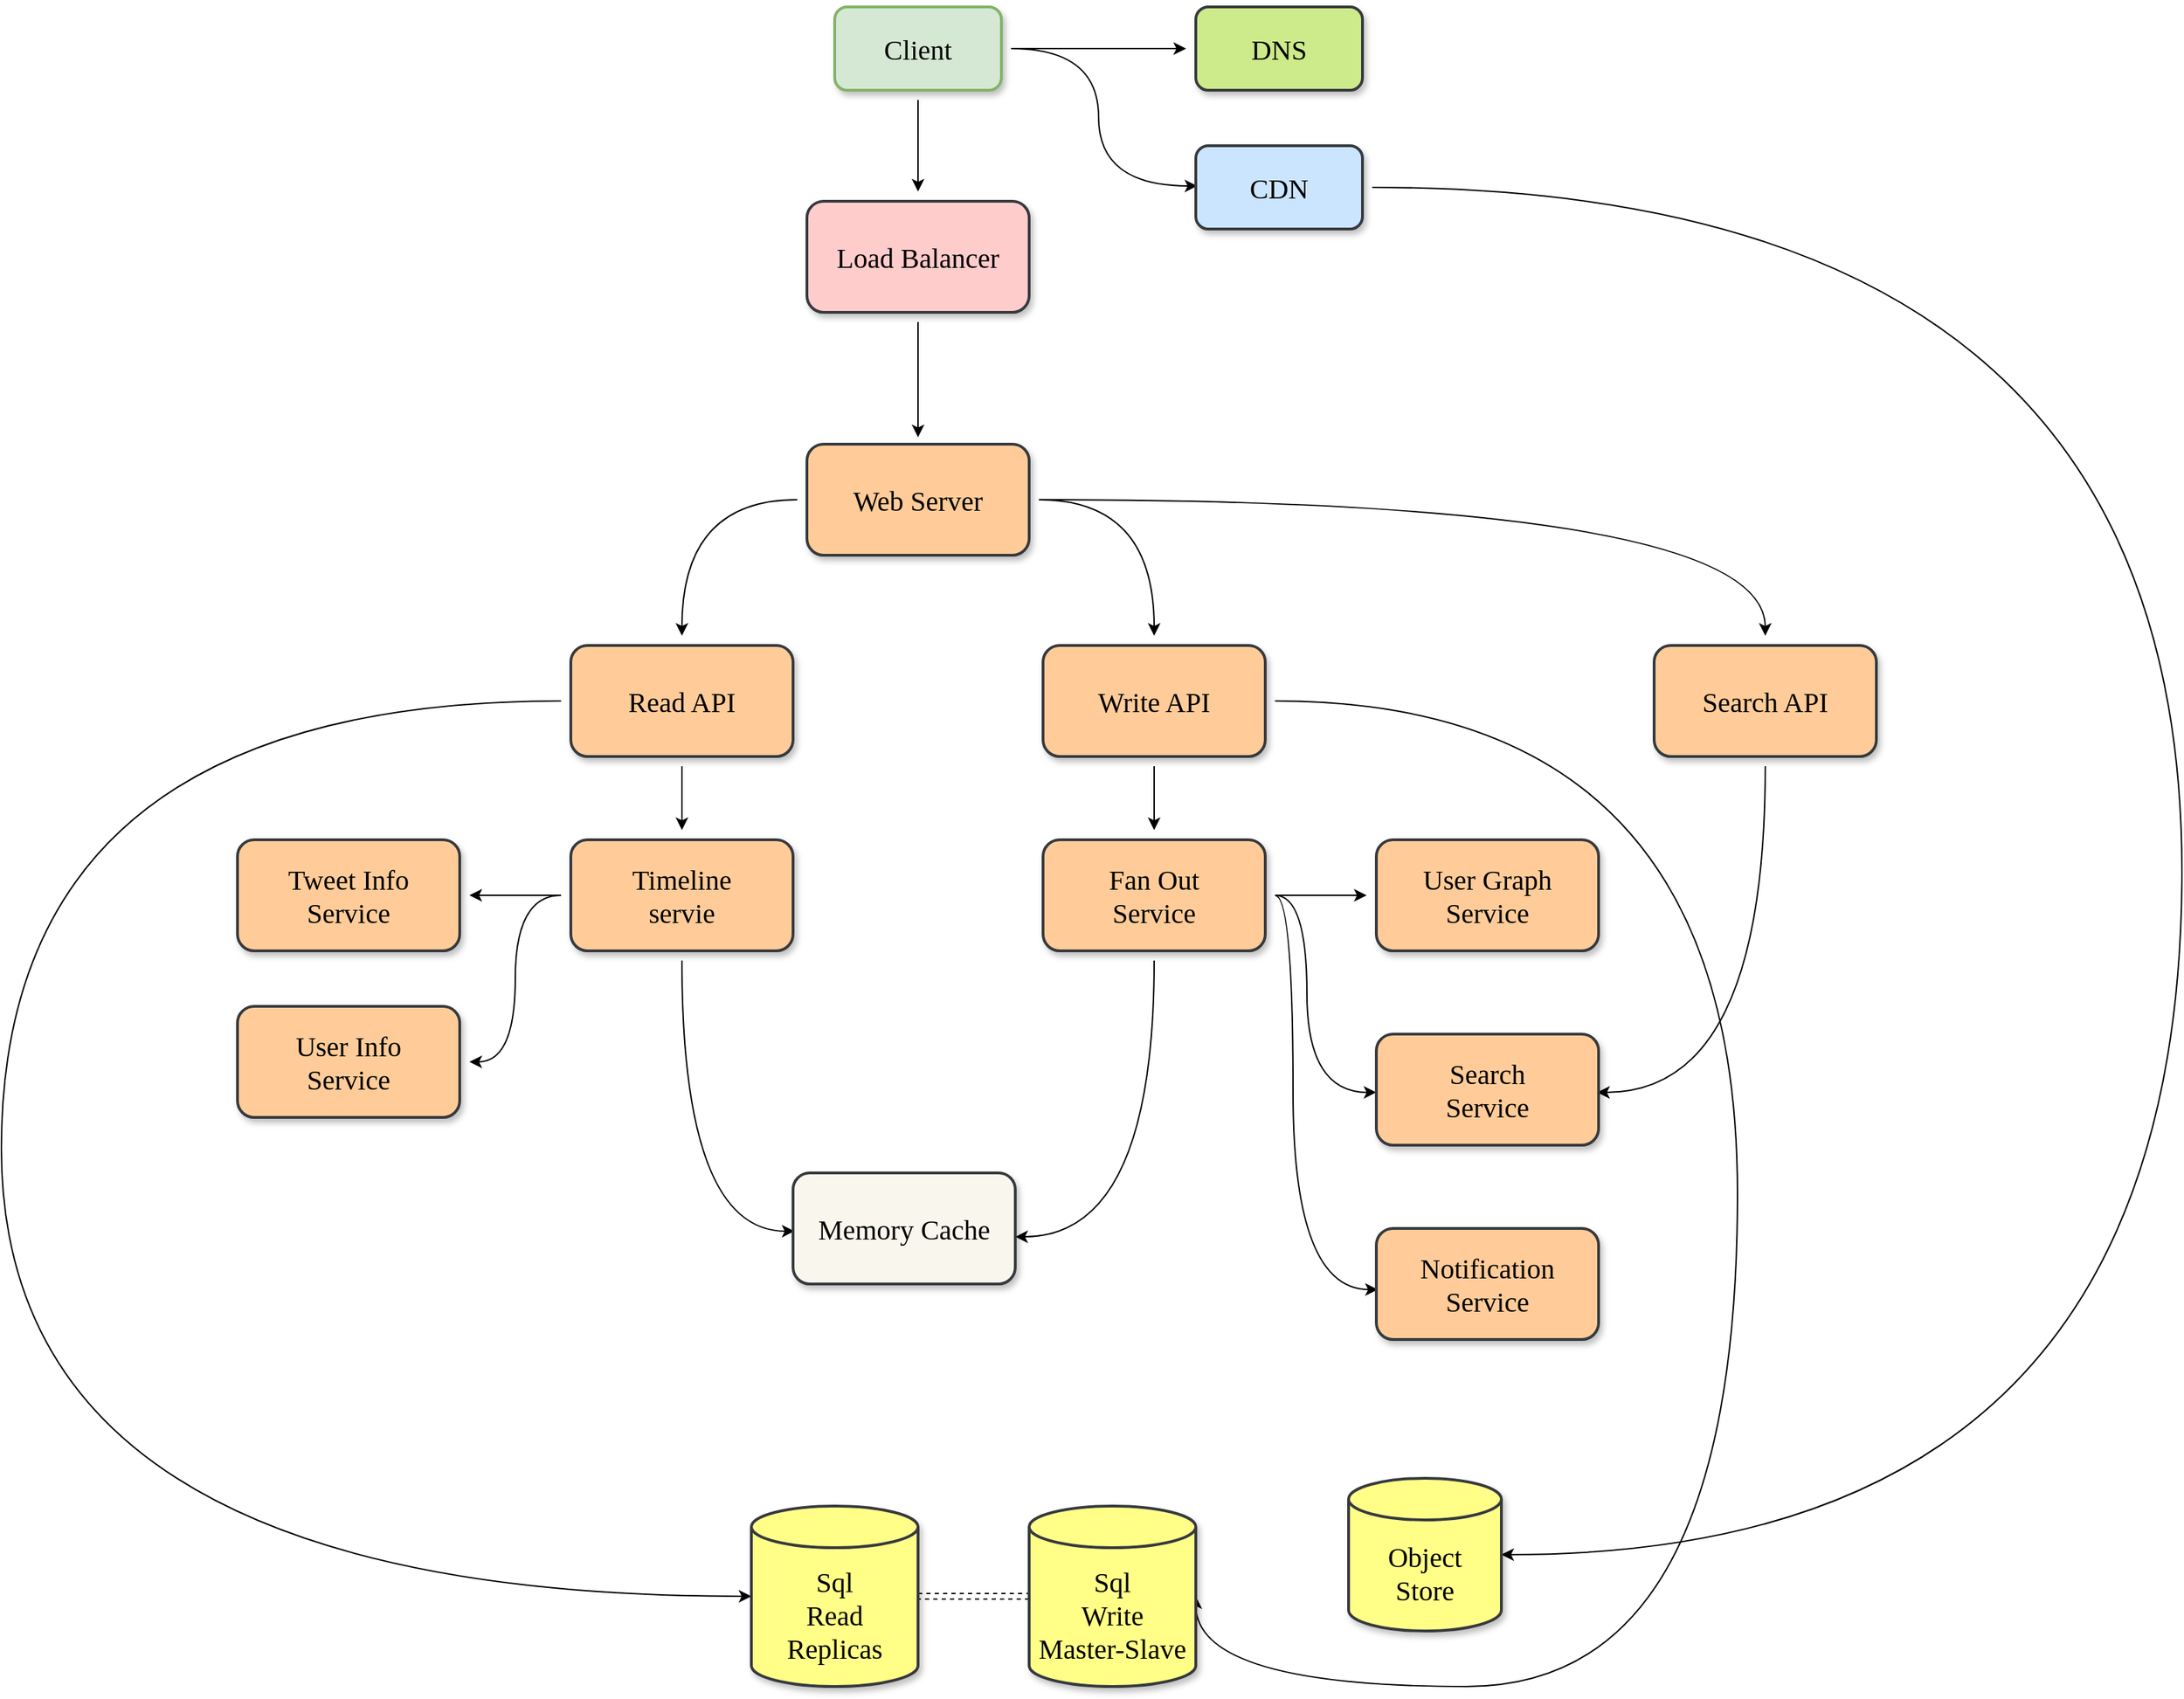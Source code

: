 <mxfile version="14.2.2" type="github">
  <diagram id="HcBOVcLzSKC-r3ULrSkY" name="Page-1">
    <mxGraphModel dx="2093" dy="544" grid="1" gridSize="10" guides="1" tooltips="1" connect="1" arrows="1" fold="1" page="1" pageScale="1" pageWidth="827" pageHeight="1169" math="0" shadow="0">
      <root>
        <mxCell id="0" />
        <mxCell id="1" parent="0" />
        <mxCell id="G8HycyR5xe84CxNJNc9C-1" value="" style="edgeStyle=orthogonalEdgeStyle;curved=1;rounded=1;orthogonalLoop=1;jettySize=auto;html=1;" edge="1" parent="1" source="G8HycyR5xe84CxNJNc9C-4" target="G8HycyR5xe84CxNJNc9C-5">
          <mxGeometry relative="1" as="geometry" />
        </mxCell>
        <mxCell id="G8HycyR5xe84CxNJNc9C-2" style="edgeStyle=orthogonalEdgeStyle;curved=1;rounded=1;orthogonalLoop=1;jettySize=auto;html=1;exitX=1;exitY=0.5;exitDx=0;exitDy=0;entryX=0.06;entryY=0.486;entryDx=0;entryDy=0;entryPerimeter=0;" edge="1" parent="1" source="G8HycyR5xe84CxNJNc9C-4" target="G8HycyR5xe84CxNJNc9C-7">
          <mxGeometry relative="1" as="geometry" />
        </mxCell>
        <mxCell id="G8HycyR5xe84CxNJNc9C-3" value="" style="edgeStyle=orthogonalEdgeStyle;curved=1;rounded=1;orthogonalLoop=1;jettySize=auto;html=1;" edge="1" parent="1" source="G8HycyR5xe84CxNJNc9C-4" target="G8HycyR5xe84CxNJNc9C-9">
          <mxGeometry relative="1" as="geometry" />
        </mxCell>
        <mxCell id="G8HycyR5xe84CxNJNc9C-4" value="&lt;font style=&quot;font-size: 20px&quot;&gt;Client&lt;/font&gt;" style="rounded=1;whiteSpace=wrap;html=1;fontFamily=Comic Sans MS;glass=0;strokeWidth=2;perimeterSpacing=7;shadow=1;fillColor=#d5e8d4;strokeColor=#82b366;" vertex="1" parent="1">
          <mxGeometry x="350" y="220" width="120" height="60" as="geometry" />
        </mxCell>
        <mxCell id="G8HycyR5xe84CxNJNc9C-5" value="&lt;font style=&quot;font-size: 20px&quot;&gt;DNS&lt;/font&gt;" style="rounded=1;whiteSpace=wrap;html=1;fontFamily=Comic Sans MS;glass=0;strokeWidth=2;perimeterSpacing=7;shadow=1;fillColor=#cdeb8b;strokeColor=#36393d;" vertex="1" parent="1">
          <mxGeometry x="610" y="220" width="120" height="60" as="geometry" />
        </mxCell>
        <mxCell id="G8HycyR5xe84CxNJNc9C-6" style="edgeStyle=orthogonalEdgeStyle;curved=1;rounded=1;orthogonalLoop=1;jettySize=auto;html=1;exitX=1;exitY=0.5;exitDx=0;exitDy=0;entryX=1;entryY=0.5;entryDx=0;entryDy=0;entryPerimeter=0;fontFamily=Comic Sans MS;fontSize=20;" edge="1" parent="1" source="G8HycyR5xe84CxNJNc9C-7" target="G8HycyR5xe84CxNJNc9C-40">
          <mxGeometry relative="1" as="geometry">
            <Array as="points">
              <mxPoint x="1320" y="350" />
              <mxPoint x="1320" y="1335" />
            </Array>
          </mxGeometry>
        </mxCell>
        <mxCell id="G8HycyR5xe84CxNJNc9C-7" value="&lt;font style=&quot;font-size: 20px&quot;&gt;CDN&lt;/font&gt;" style="rounded=1;whiteSpace=wrap;html=1;fontFamily=Comic Sans MS;glass=0;strokeWidth=2;perimeterSpacing=7;shadow=1;fillColor=#cce5ff;strokeColor=#36393d;" vertex="1" parent="1">
          <mxGeometry x="610" y="320" width="120" height="60" as="geometry" />
        </mxCell>
        <mxCell id="G8HycyR5xe84CxNJNc9C-8" style="edgeStyle=orthogonalEdgeStyle;curved=1;rounded=1;orthogonalLoop=1;jettySize=auto;html=1;exitX=0.5;exitY=1;exitDx=0;exitDy=0;" edge="1" parent="1" source="G8HycyR5xe84CxNJNc9C-9">
          <mxGeometry relative="1" as="geometry">
            <mxPoint x="410" y="530" as="targetPoint" />
          </mxGeometry>
        </mxCell>
        <mxCell id="G8HycyR5xe84CxNJNc9C-9" value="&lt;span style=&quot;font-size: 20px&quot;&gt;Load Balancer&lt;/span&gt;" style="rounded=1;whiteSpace=wrap;html=1;fontFamily=Comic Sans MS;glass=0;strokeWidth=2;perimeterSpacing=7;shadow=1;fillColor=#ffcccc;strokeColor=#36393d;" vertex="1" parent="1">
          <mxGeometry x="330" y="360" width="160" height="80" as="geometry" />
        </mxCell>
        <mxCell id="G8HycyR5xe84CxNJNc9C-10" style="edgeStyle=orthogonalEdgeStyle;curved=1;rounded=1;orthogonalLoop=1;jettySize=auto;html=1;" edge="1" parent="1" source="G8HycyR5xe84CxNJNc9C-13" target="G8HycyR5xe84CxNJNc9C-16">
          <mxGeometry relative="1" as="geometry" />
        </mxCell>
        <mxCell id="G8HycyR5xe84CxNJNc9C-11" style="edgeStyle=orthogonalEdgeStyle;curved=1;rounded=1;orthogonalLoop=1;jettySize=auto;html=1;exitX=1;exitY=0.5;exitDx=0;exitDy=0;entryX=0.5;entryY=0;entryDx=0;entryDy=0;" edge="1" parent="1" source="G8HycyR5xe84CxNJNc9C-13" target="G8HycyR5xe84CxNJNc9C-19">
          <mxGeometry relative="1" as="geometry" />
        </mxCell>
        <mxCell id="G8HycyR5xe84CxNJNc9C-12" style="edgeStyle=orthogonalEdgeStyle;curved=1;rounded=1;orthogonalLoop=1;jettySize=auto;html=1;exitX=1;exitY=0.5;exitDx=0;exitDy=0;entryX=0.5;entryY=0;entryDx=0;entryDy=0;" edge="1" parent="1" source="G8HycyR5xe84CxNJNc9C-13" target="G8HycyR5xe84CxNJNc9C-32">
          <mxGeometry relative="1" as="geometry" />
        </mxCell>
        <mxCell id="G8HycyR5xe84CxNJNc9C-13" value="&lt;span style=&quot;font-size: 20px&quot;&gt;Web Server&lt;/span&gt;" style="rounded=1;whiteSpace=wrap;html=1;fontFamily=Comic Sans MS;glass=0;strokeWidth=2;perimeterSpacing=7;shadow=1;fillColor=#ffcc99;strokeColor=#36393d;" vertex="1" parent="1">
          <mxGeometry x="330" y="535" width="160" height="80" as="geometry" />
        </mxCell>
        <mxCell id="G8HycyR5xe84CxNJNc9C-14" value="" style="edgeStyle=orthogonalEdgeStyle;curved=1;rounded=1;orthogonalLoop=1;jettySize=auto;html=1;" edge="1" parent="1" source="G8HycyR5xe84CxNJNc9C-16" target="G8HycyR5xe84CxNJNc9C-23">
          <mxGeometry relative="1" as="geometry" />
        </mxCell>
        <mxCell id="G8HycyR5xe84CxNJNc9C-15" style="edgeStyle=orthogonalEdgeStyle;curved=1;rounded=1;orthogonalLoop=1;jettySize=auto;html=1;entryX=0;entryY=0.5;entryDx=0;entryDy=0;entryPerimeter=0;fontFamily=Comic Sans MS;fontSize=20;" edge="1" parent="1" source="G8HycyR5xe84CxNJNc9C-16" target="G8HycyR5xe84CxNJNc9C-38">
          <mxGeometry relative="1" as="geometry">
            <Array as="points">
              <mxPoint x="-250" y="720" />
              <mxPoint x="-250" y="1365" />
            </Array>
          </mxGeometry>
        </mxCell>
        <mxCell id="G8HycyR5xe84CxNJNc9C-16" value="&lt;span style=&quot;font-size: 20px&quot;&gt;Read API&lt;/span&gt;" style="rounded=1;whiteSpace=wrap;html=1;fontFamily=Comic Sans MS;glass=0;strokeWidth=2;perimeterSpacing=7;shadow=1;fillColor=#ffcc99;strokeColor=#36393d;" vertex="1" parent="1">
          <mxGeometry x="160" y="680" width="160" height="80" as="geometry" />
        </mxCell>
        <mxCell id="G8HycyR5xe84CxNJNc9C-17" value="" style="edgeStyle=orthogonalEdgeStyle;curved=1;rounded=1;orthogonalLoop=1;jettySize=auto;html=1;" edge="1" parent="1" source="G8HycyR5xe84CxNJNc9C-19" target="G8HycyR5xe84CxNJNc9C-30">
          <mxGeometry relative="1" as="geometry" />
        </mxCell>
        <mxCell id="G8HycyR5xe84CxNJNc9C-18" style="edgeStyle=orthogonalEdgeStyle;curved=1;rounded=1;orthogonalLoop=1;jettySize=auto;html=1;entryX=1;entryY=0.5;entryDx=0;entryDy=0;entryPerimeter=0;fontFamily=Comic Sans MS;fontSize=20;" edge="1" parent="1" source="G8HycyR5xe84CxNJNc9C-19" target="G8HycyR5xe84CxNJNc9C-39">
          <mxGeometry relative="1" as="geometry">
            <Array as="points">
              <mxPoint x="1000" y="720" />
              <mxPoint x="1000" y="1430" />
              <mxPoint x="610" y="1430" />
            </Array>
          </mxGeometry>
        </mxCell>
        <mxCell id="G8HycyR5xe84CxNJNc9C-19" value="&lt;span style=&quot;font-size: 20px&quot;&gt;Write API&lt;/span&gt;" style="rounded=1;whiteSpace=wrap;html=1;fontFamily=Comic Sans MS;glass=0;strokeWidth=2;perimeterSpacing=7;shadow=1;fillColor=#ffcc99;strokeColor=#36393d;" vertex="1" parent="1">
          <mxGeometry x="500" y="680" width="160" height="80" as="geometry" />
        </mxCell>
        <mxCell id="G8HycyR5xe84CxNJNc9C-20" value="" style="edgeStyle=orthogonalEdgeStyle;curved=1;rounded=1;orthogonalLoop=1;jettySize=auto;html=1;" edge="1" parent="1" source="G8HycyR5xe84CxNJNc9C-23" target="G8HycyR5xe84CxNJNc9C-24">
          <mxGeometry relative="1" as="geometry" />
        </mxCell>
        <mxCell id="G8HycyR5xe84CxNJNc9C-21" style="edgeStyle=orthogonalEdgeStyle;curved=1;rounded=1;orthogonalLoop=1;jettySize=auto;html=1;exitX=0;exitY=0.5;exitDx=0;exitDy=0;entryX=1;entryY=0.5;entryDx=0;entryDy=0;" edge="1" parent="1" source="G8HycyR5xe84CxNJNc9C-23" target="G8HycyR5xe84CxNJNc9C-25">
          <mxGeometry relative="1" as="geometry">
            <Array as="points">
              <mxPoint x="120" y="860" />
              <mxPoint x="120" y="980" />
            </Array>
          </mxGeometry>
        </mxCell>
        <mxCell id="G8HycyR5xe84CxNJNc9C-22" style="edgeStyle=orthogonalEdgeStyle;curved=1;rounded=1;orthogonalLoop=1;jettySize=auto;html=1;exitX=0.5;exitY=1;exitDx=0;exitDy=0;entryX=0.046;entryY=0.521;entryDx=0;entryDy=0;entryPerimeter=0;" edge="1" parent="1" source="G8HycyR5xe84CxNJNc9C-23" target="G8HycyR5xe84CxNJNc9C-36">
          <mxGeometry relative="1" as="geometry" />
        </mxCell>
        <mxCell id="G8HycyR5xe84CxNJNc9C-23" value="&lt;span style=&quot;font-size: 20px&quot;&gt;Timeline&lt;br&gt;servie&lt;br&gt;&lt;/span&gt;" style="rounded=1;whiteSpace=wrap;html=1;fontFamily=Comic Sans MS;glass=0;strokeWidth=2;perimeterSpacing=7;shadow=1;fillColor=#ffcc99;strokeColor=#36393d;" vertex="1" parent="1">
          <mxGeometry x="160" y="820" width="160" height="80" as="geometry" />
        </mxCell>
        <mxCell id="G8HycyR5xe84CxNJNc9C-24" value="&lt;span style=&quot;font-size: 20px&quot;&gt;Tweet Info&lt;br&gt;Service&lt;br&gt;&lt;/span&gt;" style="rounded=1;whiteSpace=wrap;html=1;fontFamily=Comic Sans MS;glass=0;strokeWidth=2;perimeterSpacing=7;shadow=1;fillColor=#ffcc99;strokeColor=#36393d;" vertex="1" parent="1">
          <mxGeometry x="-80" y="820" width="160" height="80" as="geometry" />
        </mxCell>
        <mxCell id="G8HycyR5xe84CxNJNc9C-25" value="&lt;span style=&quot;font-size: 20px&quot;&gt;User Info&lt;br&gt;Service&lt;br&gt;&lt;/span&gt;" style="rounded=1;whiteSpace=wrap;html=1;fontFamily=Comic Sans MS;glass=0;strokeWidth=2;perimeterSpacing=7;shadow=1;fillColor=#ffcc99;strokeColor=#36393d;" vertex="1" parent="1">
          <mxGeometry x="-80" y="940" width="160" height="80" as="geometry" />
        </mxCell>
        <mxCell id="G8HycyR5xe84CxNJNc9C-26" value="" style="edgeStyle=orthogonalEdgeStyle;curved=1;rounded=1;orthogonalLoop=1;jettySize=auto;html=1;" edge="1" parent="1" source="G8HycyR5xe84CxNJNc9C-30" target="G8HycyR5xe84CxNJNc9C-33">
          <mxGeometry relative="1" as="geometry" />
        </mxCell>
        <mxCell id="G8HycyR5xe84CxNJNc9C-27" style="edgeStyle=orthogonalEdgeStyle;curved=1;rounded=1;orthogonalLoop=1;jettySize=auto;html=1;exitX=1;exitY=0.5;exitDx=0;exitDy=0;entryX=0.04;entryY=0.521;entryDx=0;entryDy=0;entryPerimeter=0;" edge="1" parent="1" source="G8HycyR5xe84CxNJNc9C-30" target="G8HycyR5xe84CxNJNc9C-34">
          <mxGeometry relative="1" as="geometry">
            <Array as="points">
              <mxPoint x="690" y="860" />
              <mxPoint x="690" y="1002" />
            </Array>
          </mxGeometry>
        </mxCell>
        <mxCell id="G8HycyR5xe84CxNJNc9C-28" style="edgeStyle=orthogonalEdgeStyle;curved=1;rounded=1;orthogonalLoop=1;jettySize=auto;html=1;exitX=1;exitY=0.5;exitDx=0;exitDy=0;entryX=0.046;entryY=0.543;entryDx=0;entryDy=0;entryPerimeter=0;" edge="1" parent="1" source="G8HycyR5xe84CxNJNc9C-30" target="G8HycyR5xe84CxNJNc9C-35">
          <mxGeometry relative="1" as="geometry">
            <Array as="points">
              <mxPoint x="680" y="860" />
              <mxPoint x="680" y="1144" />
            </Array>
          </mxGeometry>
        </mxCell>
        <mxCell id="G8HycyR5xe84CxNJNc9C-29" style="edgeStyle=orthogonalEdgeStyle;curved=1;rounded=1;orthogonalLoop=1;jettySize=auto;html=1;exitX=0.5;exitY=1;exitDx=0;exitDy=0;entryX=0.96;entryY=0.564;entryDx=0;entryDy=0;entryPerimeter=0;" edge="1" parent="1" source="G8HycyR5xe84CxNJNc9C-30" target="G8HycyR5xe84CxNJNc9C-36">
          <mxGeometry relative="1" as="geometry">
            <Array as="points">
              <mxPoint x="580" y="1106" />
            </Array>
          </mxGeometry>
        </mxCell>
        <mxCell id="G8HycyR5xe84CxNJNc9C-30" value="&lt;span style=&quot;font-size: 20px&quot;&gt;Fan Out&lt;br&gt;Service&lt;br&gt;&lt;/span&gt;" style="rounded=1;whiteSpace=wrap;html=1;fontFamily=Comic Sans MS;glass=0;strokeWidth=2;perimeterSpacing=7;shadow=1;fillColor=#ffcc99;strokeColor=#36393d;" vertex="1" parent="1">
          <mxGeometry x="500" y="820" width="160" height="80" as="geometry" />
        </mxCell>
        <mxCell id="G8HycyR5xe84CxNJNc9C-31" style="edgeStyle=orthogonalEdgeStyle;curved=1;rounded=1;orthogonalLoop=1;jettySize=auto;html=1;exitX=0.5;exitY=1;exitDx=0;exitDy=0;entryX=0.954;entryY=0.521;entryDx=0;entryDy=0;entryPerimeter=0;" edge="1" parent="1" source="G8HycyR5xe84CxNJNc9C-32" target="G8HycyR5xe84CxNJNc9C-34">
          <mxGeometry relative="1" as="geometry">
            <Array as="points">
              <mxPoint x="1020" y="1002" />
            </Array>
          </mxGeometry>
        </mxCell>
        <mxCell id="G8HycyR5xe84CxNJNc9C-32" value="&lt;span style=&quot;font-size: 20px&quot;&gt;Search API&lt;/span&gt;" style="rounded=1;whiteSpace=wrap;html=1;fontFamily=Comic Sans MS;glass=0;strokeWidth=2;perimeterSpacing=7;shadow=1;fillColor=#ffcc99;strokeColor=#36393d;" vertex="1" parent="1">
          <mxGeometry x="940" y="680" width="160" height="80" as="geometry" />
        </mxCell>
        <mxCell id="G8HycyR5xe84CxNJNc9C-33" value="&lt;span style=&quot;font-size: 20px&quot;&gt;User Graph&lt;br&gt;Service&lt;br&gt;&lt;/span&gt;" style="rounded=1;whiteSpace=wrap;html=1;fontFamily=Comic Sans MS;glass=0;strokeWidth=2;perimeterSpacing=7;shadow=1;fillColor=#ffcc99;strokeColor=#36393d;" vertex="1" parent="1">
          <mxGeometry x="740" y="820" width="160" height="80" as="geometry" />
        </mxCell>
        <mxCell id="G8HycyR5xe84CxNJNc9C-34" value="&lt;span style=&quot;font-size: 20px&quot;&gt;Search&lt;br&gt;Service&lt;br&gt;&lt;/span&gt;" style="rounded=1;whiteSpace=wrap;html=1;fontFamily=Comic Sans MS;glass=0;strokeWidth=2;perimeterSpacing=7;shadow=1;fillColor=#ffcc99;strokeColor=#36393d;" vertex="1" parent="1">
          <mxGeometry x="740" y="960" width="160" height="80" as="geometry" />
        </mxCell>
        <mxCell id="G8HycyR5xe84CxNJNc9C-35" value="&lt;span style=&quot;font-size: 20px&quot;&gt;Notification&lt;br&gt;Service&lt;br&gt;&lt;/span&gt;" style="rounded=1;whiteSpace=wrap;html=1;fontFamily=Comic Sans MS;glass=0;strokeWidth=2;perimeterSpacing=7;shadow=1;fillColor=#ffcc99;strokeColor=#36393d;" vertex="1" parent="1">
          <mxGeometry x="740" y="1100" width="160" height="80" as="geometry" />
        </mxCell>
        <mxCell id="G8HycyR5xe84CxNJNc9C-36" value="&lt;span style=&quot;font-size: 20px&quot;&gt;Memory Cache&lt;br&gt;&lt;/span&gt;" style="rounded=1;whiteSpace=wrap;html=1;fontFamily=Comic Sans MS;glass=0;strokeWidth=2;perimeterSpacing=7;shadow=1;fillColor=#f9f7ed;strokeColor=#36393d;" vertex="1" parent="1">
          <mxGeometry x="320" y="1060" width="160" height="80" as="geometry" />
        </mxCell>
        <mxCell id="G8HycyR5xe84CxNJNc9C-37" style="edgeStyle=orthogonalEdgeStyle;curved=1;rounded=1;orthogonalLoop=1;jettySize=auto;html=1;exitX=1;exitY=0.5;exitDx=0;exitDy=0;exitPerimeter=0;entryX=0;entryY=0.5;entryDx=0;entryDy=0;entryPerimeter=0;fontFamily=Comic Sans MS;fontSize=20;shape=link;dashed=1;" edge="1" parent="1" source="G8HycyR5xe84CxNJNc9C-38" target="G8HycyR5xe84CxNJNc9C-39">
          <mxGeometry relative="1" as="geometry" />
        </mxCell>
        <mxCell id="G8HycyR5xe84CxNJNc9C-38" value="Sql&lt;br&gt;Read&lt;br&gt;Replicas" style="shape=cylinder3;whiteSpace=wrap;html=1;boundedLbl=1;backgroundOutline=1;size=15;rounded=1;shadow=1;glass=0;strokeWidth=2;fontFamily=Comic Sans MS;fontSize=20;fillColor=#ffff88;strokeColor=#36393d;" vertex="1" parent="1">
          <mxGeometry x="290" y="1300" width="120" height="130" as="geometry" />
        </mxCell>
        <mxCell id="G8HycyR5xe84CxNJNc9C-39" value="Sql&lt;br&gt;Write&lt;br&gt;Master-Slave" style="shape=cylinder3;whiteSpace=wrap;html=1;boundedLbl=1;backgroundOutline=1;size=15;rounded=1;shadow=1;glass=0;strokeWidth=2;fontFamily=Comic Sans MS;fontSize=20;fillColor=#ffff88;strokeColor=#36393d;" vertex="1" parent="1">
          <mxGeometry x="490" y="1300" width="120" height="130" as="geometry" />
        </mxCell>
        <mxCell id="G8HycyR5xe84CxNJNc9C-40" value="Object&lt;br&gt;Store" style="shape=cylinder3;whiteSpace=wrap;html=1;boundedLbl=1;backgroundOutline=1;size=15;rounded=1;shadow=1;glass=0;strokeWidth=2;fontFamily=Comic Sans MS;fontSize=20;fillColor=#ffff88;strokeColor=#36393d;" vertex="1" parent="1">
          <mxGeometry x="720" y="1280" width="110" height="110" as="geometry" />
        </mxCell>
      </root>
    </mxGraphModel>
  </diagram>
</mxfile>
